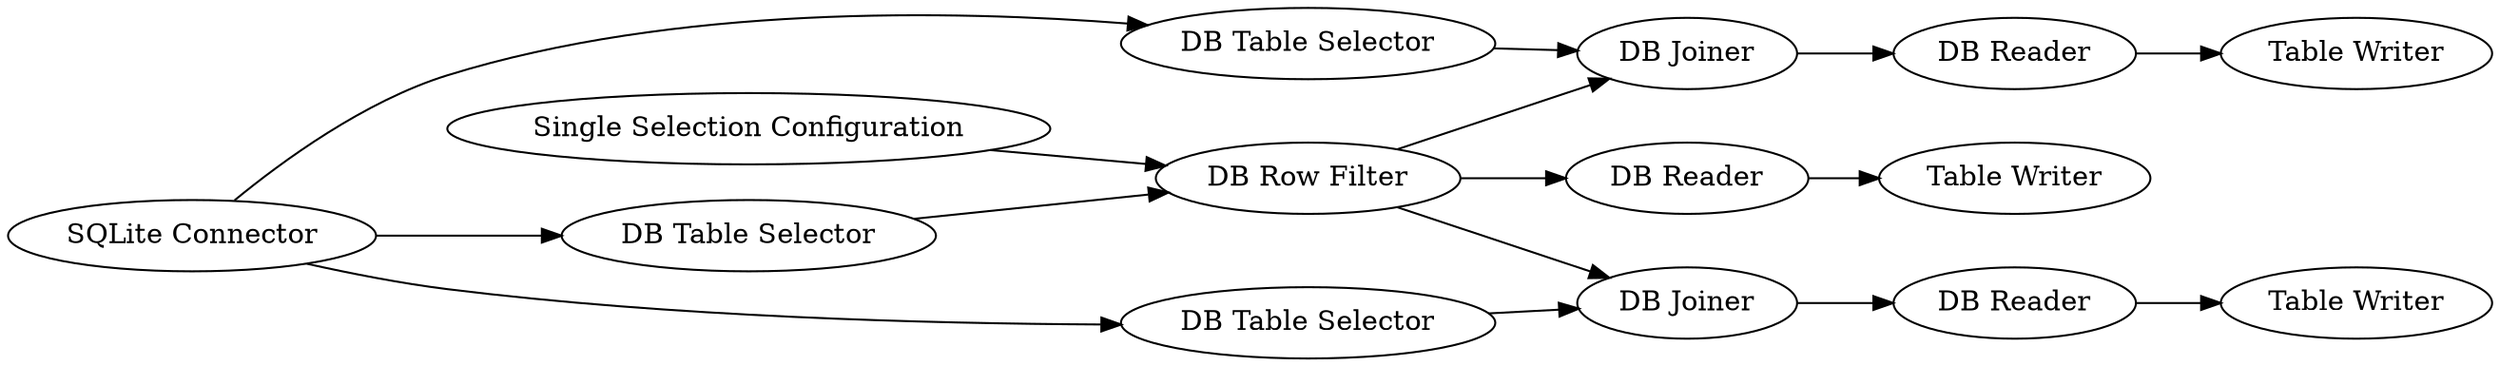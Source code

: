 digraph {
	1 [label="SQLite Connector"]
	2 [label="DB Table Selector"]
	5 [label="DB Row Filter"]
	6 [label="Single Selection Configuration"]
	7 [label="DB Reader"]
	8 [label="Table Writer"]
	9 [label="DB Joiner"]
	10 [label="DB Table Selector"]
	11 [label="Table Writer"]
	12 [label="DB Reader"]
	13 [label="DB Table Selector"]
	14 [label="DB Joiner"]
	15 [label="Table Writer"]
	16 [label="DB Reader"]
	1 -> 2
	1 -> 10
	1 -> 13
	2 -> 5
	5 -> 7
	5 -> 14
	5 -> 9
	6 -> 5
	7 -> 8
	9 -> 12
	10 -> 9
	12 -> 11
	13 -> 14
	14 -> 16
	16 -> 15
	rankdir=LR
}
